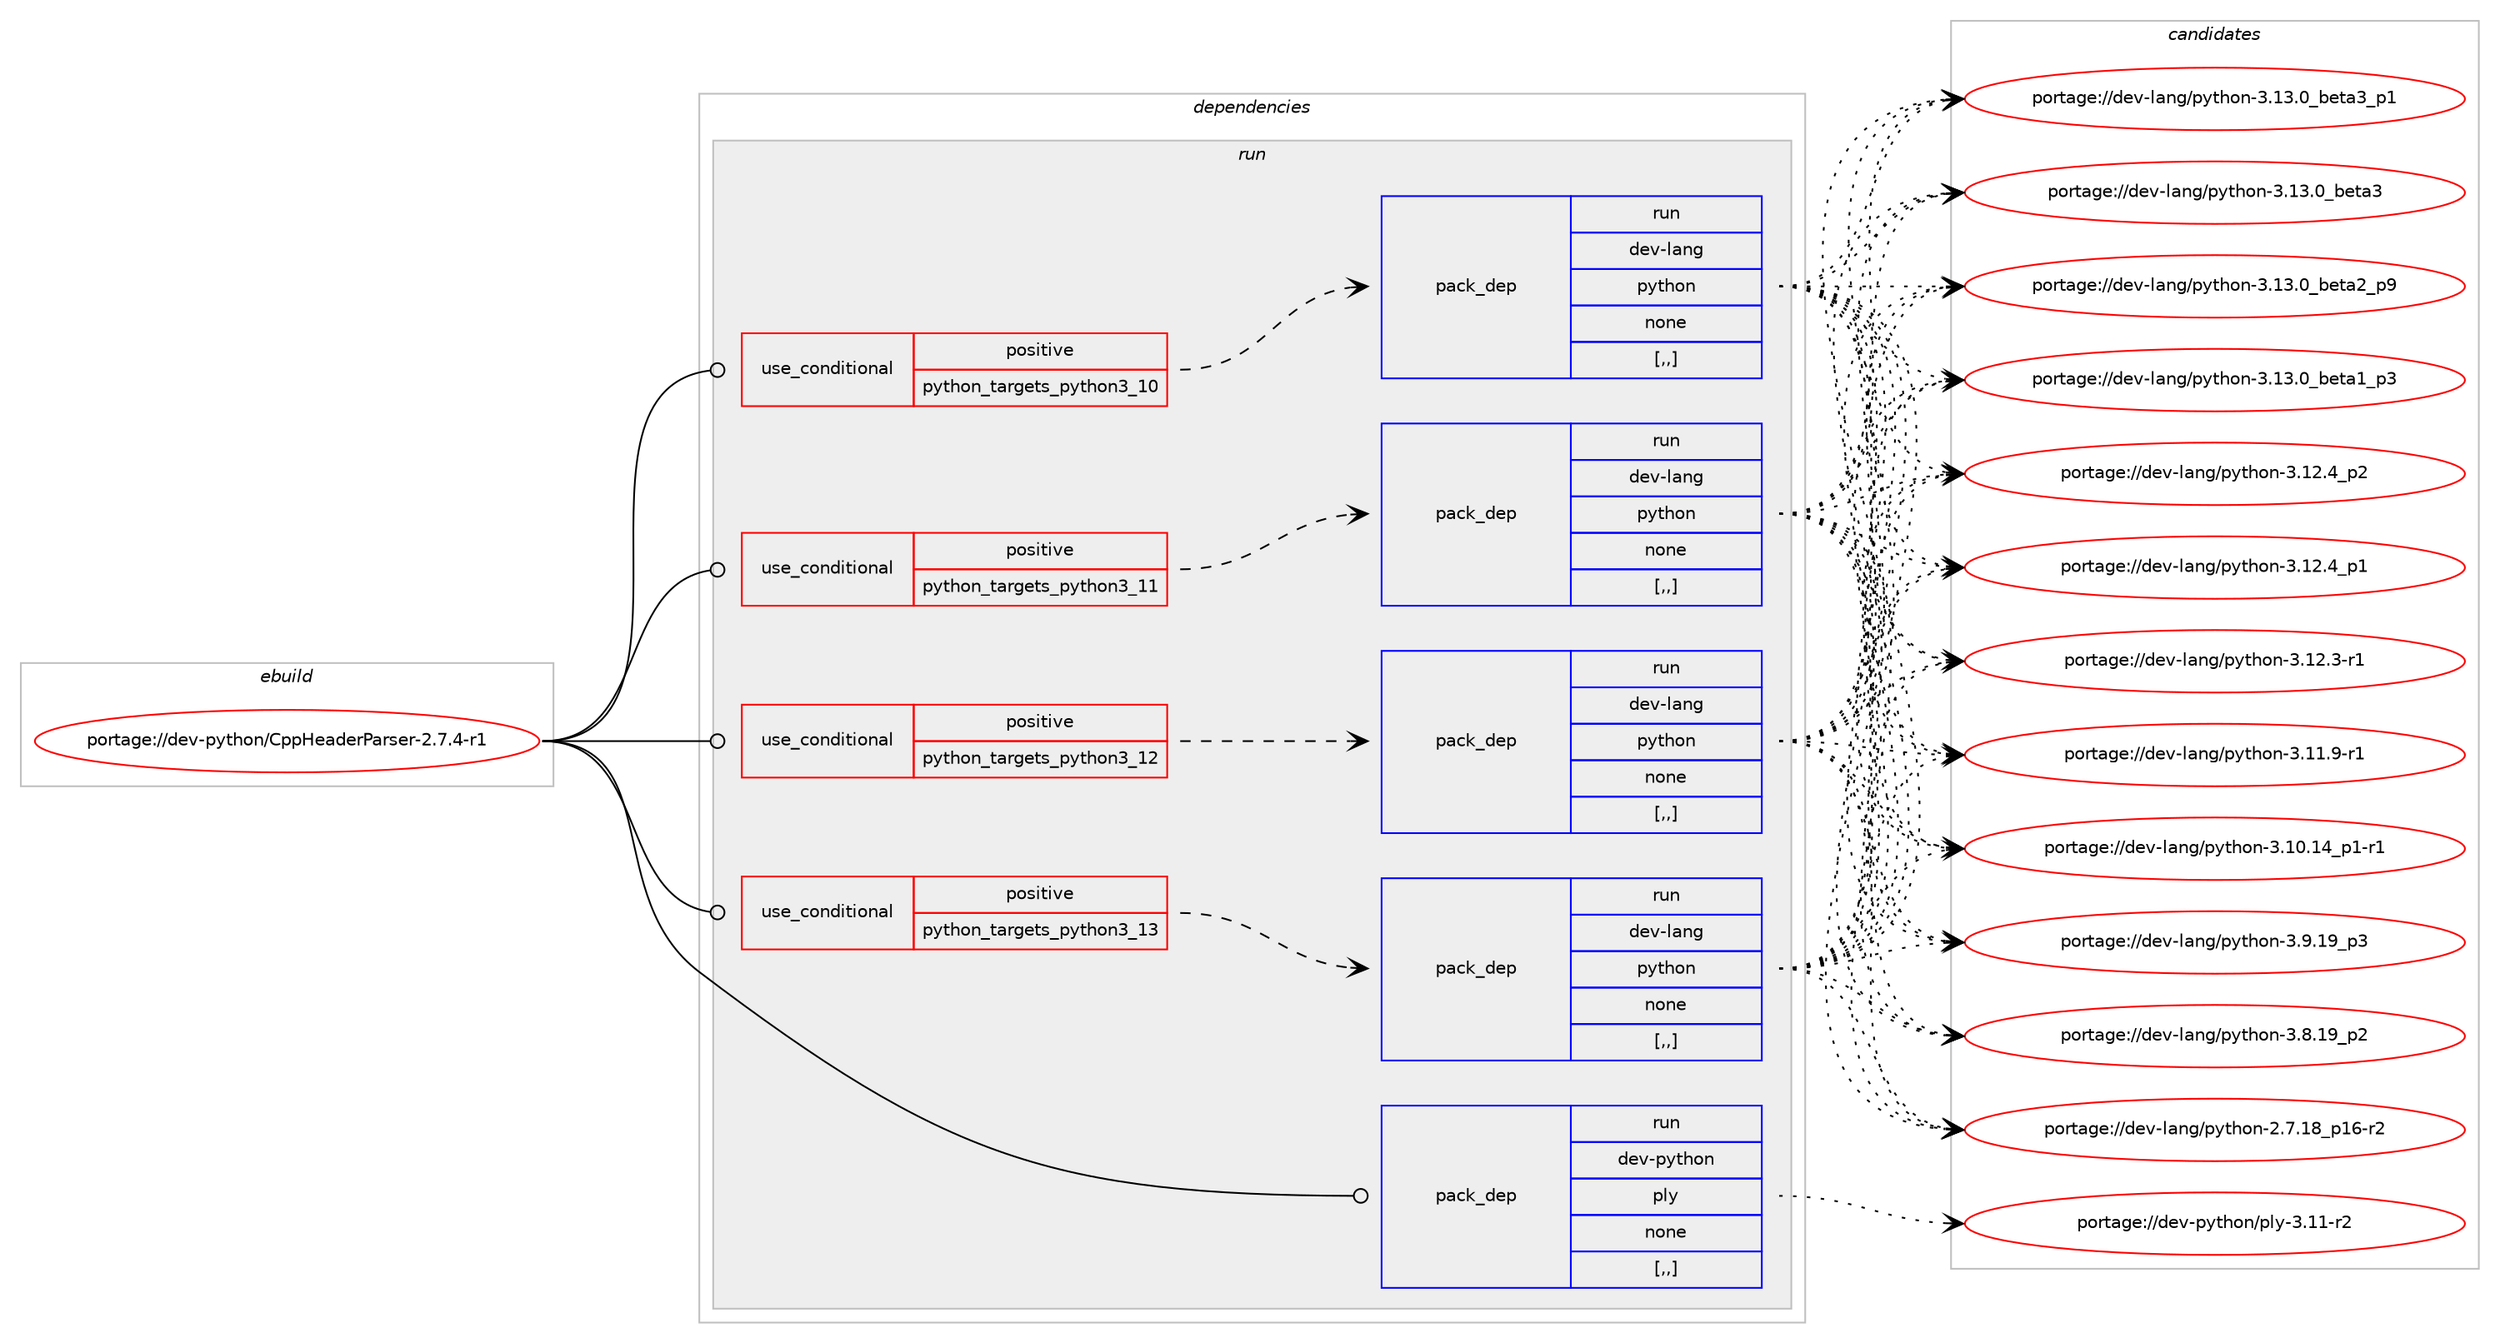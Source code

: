 digraph prolog {

# *************
# Graph options
# *************

newrank=true;
concentrate=true;
compound=true;
graph [rankdir=LR,fontname=Helvetica,fontsize=10,ranksep=1.5];#, ranksep=2.5, nodesep=0.2];
edge  [arrowhead=vee];
node  [fontname=Helvetica,fontsize=10];

# **********
# The ebuild
# **********

subgraph cluster_leftcol {
color=gray;
label=<<i>ebuild</i>>;
id [label="portage://dev-python/CppHeaderParser-2.7.4-r1", color=red, width=4, href="../dev-python/CppHeaderParser-2.7.4-r1.svg"];
}

# ****************
# The dependencies
# ****************

subgraph cluster_midcol {
color=gray;
label=<<i>dependencies</i>>;
subgraph cluster_compile {
fillcolor="#eeeeee";
style=filled;
label=<<i>compile</i>>;
}
subgraph cluster_compileandrun {
fillcolor="#eeeeee";
style=filled;
label=<<i>compile and run</i>>;
}
subgraph cluster_run {
fillcolor="#eeeeee";
style=filled;
label=<<i>run</i>>;
subgraph cond30407 {
dependency140553 [label=<<TABLE BORDER="0" CELLBORDER="1" CELLSPACING="0" CELLPADDING="4"><TR><TD ROWSPAN="3" CELLPADDING="10">use_conditional</TD></TR><TR><TD>positive</TD></TR><TR><TD>python_targets_python3_10</TD></TR></TABLE>>, shape=none, color=red];
subgraph pack108904 {
dependency140554 [label=<<TABLE BORDER="0" CELLBORDER="1" CELLSPACING="0" CELLPADDING="4" WIDTH="220"><TR><TD ROWSPAN="6" CELLPADDING="30">pack_dep</TD></TR><TR><TD WIDTH="110">run</TD></TR><TR><TD>dev-lang</TD></TR><TR><TD>python</TD></TR><TR><TD>none</TD></TR><TR><TD>[,,]</TD></TR></TABLE>>, shape=none, color=blue];
}
dependency140553:e -> dependency140554:w [weight=20,style="dashed",arrowhead="vee"];
}
id:e -> dependency140553:w [weight=20,style="solid",arrowhead="odot"];
subgraph cond30408 {
dependency140555 [label=<<TABLE BORDER="0" CELLBORDER="1" CELLSPACING="0" CELLPADDING="4"><TR><TD ROWSPAN="3" CELLPADDING="10">use_conditional</TD></TR><TR><TD>positive</TD></TR><TR><TD>python_targets_python3_11</TD></TR></TABLE>>, shape=none, color=red];
subgraph pack108905 {
dependency140556 [label=<<TABLE BORDER="0" CELLBORDER="1" CELLSPACING="0" CELLPADDING="4" WIDTH="220"><TR><TD ROWSPAN="6" CELLPADDING="30">pack_dep</TD></TR><TR><TD WIDTH="110">run</TD></TR><TR><TD>dev-lang</TD></TR><TR><TD>python</TD></TR><TR><TD>none</TD></TR><TR><TD>[,,]</TD></TR></TABLE>>, shape=none, color=blue];
}
dependency140555:e -> dependency140556:w [weight=20,style="dashed",arrowhead="vee"];
}
id:e -> dependency140555:w [weight=20,style="solid",arrowhead="odot"];
subgraph cond30409 {
dependency140557 [label=<<TABLE BORDER="0" CELLBORDER="1" CELLSPACING="0" CELLPADDING="4"><TR><TD ROWSPAN="3" CELLPADDING="10">use_conditional</TD></TR><TR><TD>positive</TD></TR><TR><TD>python_targets_python3_12</TD></TR></TABLE>>, shape=none, color=red];
subgraph pack108906 {
dependency140558 [label=<<TABLE BORDER="0" CELLBORDER="1" CELLSPACING="0" CELLPADDING="4" WIDTH="220"><TR><TD ROWSPAN="6" CELLPADDING="30">pack_dep</TD></TR><TR><TD WIDTH="110">run</TD></TR><TR><TD>dev-lang</TD></TR><TR><TD>python</TD></TR><TR><TD>none</TD></TR><TR><TD>[,,]</TD></TR></TABLE>>, shape=none, color=blue];
}
dependency140557:e -> dependency140558:w [weight=20,style="dashed",arrowhead="vee"];
}
id:e -> dependency140557:w [weight=20,style="solid",arrowhead="odot"];
subgraph cond30410 {
dependency140559 [label=<<TABLE BORDER="0" CELLBORDER="1" CELLSPACING="0" CELLPADDING="4"><TR><TD ROWSPAN="3" CELLPADDING="10">use_conditional</TD></TR><TR><TD>positive</TD></TR><TR><TD>python_targets_python3_13</TD></TR></TABLE>>, shape=none, color=red];
subgraph pack108907 {
dependency140560 [label=<<TABLE BORDER="0" CELLBORDER="1" CELLSPACING="0" CELLPADDING="4" WIDTH="220"><TR><TD ROWSPAN="6" CELLPADDING="30">pack_dep</TD></TR><TR><TD WIDTH="110">run</TD></TR><TR><TD>dev-lang</TD></TR><TR><TD>python</TD></TR><TR><TD>none</TD></TR><TR><TD>[,,]</TD></TR></TABLE>>, shape=none, color=blue];
}
dependency140559:e -> dependency140560:w [weight=20,style="dashed",arrowhead="vee"];
}
id:e -> dependency140559:w [weight=20,style="solid",arrowhead="odot"];
subgraph pack108908 {
dependency140561 [label=<<TABLE BORDER="0" CELLBORDER="1" CELLSPACING="0" CELLPADDING="4" WIDTH="220"><TR><TD ROWSPAN="6" CELLPADDING="30">pack_dep</TD></TR><TR><TD WIDTH="110">run</TD></TR><TR><TD>dev-python</TD></TR><TR><TD>ply</TD></TR><TR><TD>none</TD></TR><TR><TD>[,,]</TD></TR></TABLE>>, shape=none, color=blue];
}
id:e -> dependency140561:w [weight=20,style="solid",arrowhead="odot"];
}
}

# **************
# The candidates
# **************

subgraph cluster_choices {
rank=same;
color=gray;
label=<<i>candidates</i>>;

subgraph choice108904 {
color=black;
nodesep=1;
choice10010111845108971101034711212111610411111045514649514648959810111697519511249 [label="portage://dev-lang/python-3.13.0_beta3_p1", color=red, width=4,href="../dev-lang/python-3.13.0_beta3_p1.svg"];
choice1001011184510897110103471121211161041111104551464951464895981011169751 [label="portage://dev-lang/python-3.13.0_beta3", color=red, width=4,href="../dev-lang/python-3.13.0_beta3.svg"];
choice10010111845108971101034711212111610411111045514649514648959810111697509511257 [label="portage://dev-lang/python-3.13.0_beta2_p9", color=red, width=4,href="../dev-lang/python-3.13.0_beta2_p9.svg"];
choice10010111845108971101034711212111610411111045514649514648959810111697499511251 [label="portage://dev-lang/python-3.13.0_beta1_p3", color=red, width=4,href="../dev-lang/python-3.13.0_beta1_p3.svg"];
choice100101118451089711010347112121116104111110455146495046529511250 [label="portage://dev-lang/python-3.12.4_p2", color=red, width=4,href="../dev-lang/python-3.12.4_p2.svg"];
choice100101118451089711010347112121116104111110455146495046529511249 [label="portage://dev-lang/python-3.12.4_p1", color=red, width=4,href="../dev-lang/python-3.12.4_p1.svg"];
choice100101118451089711010347112121116104111110455146495046514511449 [label="portage://dev-lang/python-3.12.3-r1", color=red, width=4,href="../dev-lang/python-3.12.3-r1.svg"];
choice100101118451089711010347112121116104111110455146494946574511449 [label="portage://dev-lang/python-3.11.9-r1", color=red, width=4,href="../dev-lang/python-3.11.9-r1.svg"];
choice100101118451089711010347112121116104111110455146494846495295112494511449 [label="portage://dev-lang/python-3.10.14_p1-r1", color=red, width=4,href="../dev-lang/python-3.10.14_p1-r1.svg"];
choice100101118451089711010347112121116104111110455146574649579511251 [label="portage://dev-lang/python-3.9.19_p3", color=red, width=4,href="../dev-lang/python-3.9.19_p3.svg"];
choice100101118451089711010347112121116104111110455146564649579511250 [label="portage://dev-lang/python-3.8.19_p2", color=red, width=4,href="../dev-lang/python-3.8.19_p2.svg"];
choice100101118451089711010347112121116104111110455046554649569511249544511450 [label="portage://dev-lang/python-2.7.18_p16-r2", color=red, width=4,href="../dev-lang/python-2.7.18_p16-r2.svg"];
dependency140554:e -> choice10010111845108971101034711212111610411111045514649514648959810111697519511249:w [style=dotted,weight="100"];
dependency140554:e -> choice1001011184510897110103471121211161041111104551464951464895981011169751:w [style=dotted,weight="100"];
dependency140554:e -> choice10010111845108971101034711212111610411111045514649514648959810111697509511257:w [style=dotted,weight="100"];
dependency140554:e -> choice10010111845108971101034711212111610411111045514649514648959810111697499511251:w [style=dotted,weight="100"];
dependency140554:e -> choice100101118451089711010347112121116104111110455146495046529511250:w [style=dotted,weight="100"];
dependency140554:e -> choice100101118451089711010347112121116104111110455146495046529511249:w [style=dotted,weight="100"];
dependency140554:e -> choice100101118451089711010347112121116104111110455146495046514511449:w [style=dotted,weight="100"];
dependency140554:e -> choice100101118451089711010347112121116104111110455146494946574511449:w [style=dotted,weight="100"];
dependency140554:e -> choice100101118451089711010347112121116104111110455146494846495295112494511449:w [style=dotted,weight="100"];
dependency140554:e -> choice100101118451089711010347112121116104111110455146574649579511251:w [style=dotted,weight="100"];
dependency140554:e -> choice100101118451089711010347112121116104111110455146564649579511250:w [style=dotted,weight="100"];
dependency140554:e -> choice100101118451089711010347112121116104111110455046554649569511249544511450:w [style=dotted,weight="100"];
}
subgraph choice108905 {
color=black;
nodesep=1;
choice10010111845108971101034711212111610411111045514649514648959810111697519511249 [label="portage://dev-lang/python-3.13.0_beta3_p1", color=red, width=4,href="../dev-lang/python-3.13.0_beta3_p1.svg"];
choice1001011184510897110103471121211161041111104551464951464895981011169751 [label="portage://dev-lang/python-3.13.0_beta3", color=red, width=4,href="../dev-lang/python-3.13.0_beta3.svg"];
choice10010111845108971101034711212111610411111045514649514648959810111697509511257 [label="portage://dev-lang/python-3.13.0_beta2_p9", color=red, width=4,href="../dev-lang/python-3.13.0_beta2_p9.svg"];
choice10010111845108971101034711212111610411111045514649514648959810111697499511251 [label="portage://dev-lang/python-3.13.0_beta1_p3", color=red, width=4,href="../dev-lang/python-3.13.0_beta1_p3.svg"];
choice100101118451089711010347112121116104111110455146495046529511250 [label="portage://dev-lang/python-3.12.4_p2", color=red, width=4,href="../dev-lang/python-3.12.4_p2.svg"];
choice100101118451089711010347112121116104111110455146495046529511249 [label="portage://dev-lang/python-3.12.4_p1", color=red, width=4,href="../dev-lang/python-3.12.4_p1.svg"];
choice100101118451089711010347112121116104111110455146495046514511449 [label="portage://dev-lang/python-3.12.3-r1", color=red, width=4,href="../dev-lang/python-3.12.3-r1.svg"];
choice100101118451089711010347112121116104111110455146494946574511449 [label="portage://dev-lang/python-3.11.9-r1", color=red, width=4,href="../dev-lang/python-3.11.9-r1.svg"];
choice100101118451089711010347112121116104111110455146494846495295112494511449 [label="portage://dev-lang/python-3.10.14_p1-r1", color=red, width=4,href="../dev-lang/python-3.10.14_p1-r1.svg"];
choice100101118451089711010347112121116104111110455146574649579511251 [label="portage://dev-lang/python-3.9.19_p3", color=red, width=4,href="../dev-lang/python-3.9.19_p3.svg"];
choice100101118451089711010347112121116104111110455146564649579511250 [label="portage://dev-lang/python-3.8.19_p2", color=red, width=4,href="../dev-lang/python-3.8.19_p2.svg"];
choice100101118451089711010347112121116104111110455046554649569511249544511450 [label="portage://dev-lang/python-2.7.18_p16-r2", color=red, width=4,href="../dev-lang/python-2.7.18_p16-r2.svg"];
dependency140556:e -> choice10010111845108971101034711212111610411111045514649514648959810111697519511249:w [style=dotted,weight="100"];
dependency140556:e -> choice1001011184510897110103471121211161041111104551464951464895981011169751:w [style=dotted,weight="100"];
dependency140556:e -> choice10010111845108971101034711212111610411111045514649514648959810111697509511257:w [style=dotted,weight="100"];
dependency140556:e -> choice10010111845108971101034711212111610411111045514649514648959810111697499511251:w [style=dotted,weight="100"];
dependency140556:e -> choice100101118451089711010347112121116104111110455146495046529511250:w [style=dotted,weight="100"];
dependency140556:e -> choice100101118451089711010347112121116104111110455146495046529511249:w [style=dotted,weight="100"];
dependency140556:e -> choice100101118451089711010347112121116104111110455146495046514511449:w [style=dotted,weight="100"];
dependency140556:e -> choice100101118451089711010347112121116104111110455146494946574511449:w [style=dotted,weight="100"];
dependency140556:e -> choice100101118451089711010347112121116104111110455146494846495295112494511449:w [style=dotted,weight="100"];
dependency140556:e -> choice100101118451089711010347112121116104111110455146574649579511251:w [style=dotted,weight="100"];
dependency140556:e -> choice100101118451089711010347112121116104111110455146564649579511250:w [style=dotted,weight="100"];
dependency140556:e -> choice100101118451089711010347112121116104111110455046554649569511249544511450:w [style=dotted,weight="100"];
}
subgraph choice108906 {
color=black;
nodesep=1;
choice10010111845108971101034711212111610411111045514649514648959810111697519511249 [label="portage://dev-lang/python-3.13.0_beta3_p1", color=red, width=4,href="../dev-lang/python-3.13.0_beta3_p1.svg"];
choice1001011184510897110103471121211161041111104551464951464895981011169751 [label="portage://dev-lang/python-3.13.0_beta3", color=red, width=4,href="../dev-lang/python-3.13.0_beta3.svg"];
choice10010111845108971101034711212111610411111045514649514648959810111697509511257 [label="portage://dev-lang/python-3.13.0_beta2_p9", color=red, width=4,href="../dev-lang/python-3.13.0_beta2_p9.svg"];
choice10010111845108971101034711212111610411111045514649514648959810111697499511251 [label="portage://dev-lang/python-3.13.0_beta1_p3", color=red, width=4,href="../dev-lang/python-3.13.0_beta1_p3.svg"];
choice100101118451089711010347112121116104111110455146495046529511250 [label="portage://dev-lang/python-3.12.4_p2", color=red, width=4,href="../dev-lang/python-3.12.4_p2.svg"];
choice100101118451089711010347112121116104111110455146495046529511249 [label="portage://dev-lang/python-3.12.4_p1", color=red, width=4,href="../dev-lang/python-3.12.4_p1.svg"];
choice100101118451089711010347112121116104111110455146495046514511449 [label="portage://dev-lang/python-3.12.3-r1", color=red, width=4,href="../dev-lang/python-3.12.3-r1.svg"];
choice100101118451089711010347112121116104111110455146494946574511449 [label="portage://dev-lang/python-3.11.9-r1", color=red, width=4,href="../dev-lang/python-3.11.9-r1.svg"];
choice100101118451089711010347112121116104111110455146494846495295112494511449 [label="portage://dev-lang/python-3.10.14_p1-r1", color=red, width=4,href="../dev-lang/python-3.10.14_p1-r1.svg"];
choice100101118451089711010347112121116104111110455146574649579511251 [label="portage://dev-lang/python-3.9.19_p3", color=red, width=4,href="../dev-lang/python-3.9.19_p3.svg"];
choice100101118451089711010347112121116104111110455146564649579511250 [label="portage://dev-lang/python-3.8.19_p2", color=red, width=4,href="../dev-lang/python-3.8.19_p2.svg"];
choice100101118451089711010347112121116104111110455046554649569511249544511450 [label="portage://dev-lang/python-2.7.18_p16-r2", color=red, width=4,href="../dev-lang/python-2.7.18_p16-r2.svg"];
dependency140558:e -> choice10010111845108971101034711212111610411111045514649514648959810111697519511249:w [style=dotted,weight="100"];
dependency140558:e -> choice1001011184510897110103471121211161041111104551464951464895981011169751:w [style=dotted,weight="100"];
dependency140558:e -> choice10010111845108971101034711212111610411111045514649514648959810111697509511257:w [style=dotted,weight="100"];
dependency140558:e -> choice10010111845108971101034711212111610411111045514649514648959810111697499511251:w [style=dotted,weight="100"];
dependency140558:e -> choice100101118451089711010347112121116104111110455146495046529511250:w [style=dotted,weight="100"];
dependency140558:e -> choice100101118451089711010347112121116104111110455146495046529511249:w [style=dotted,weight="100"];
dependency140558:e -> choice100101118451089711010347112121116104111110455146495046514511449:w [style=dotted,weight="100"];
dependency140558:e -> choice100101118451089711010347112121116104111110455146494946574511449:w [style=dotted,weight="100"];
dependency140558:e -> choice100101118451089711010347112121116104111110455146494846495295112494511449:w [style=dotted,weight="100"];
dependency140558:e -> choice100101118451089711010347112121116104111110455146574649579511251:w [style=dotted,weight="100"];
dependency140558:e -> choice100101118451089711010347112121116104111110455146564649579511250:w [style=dotted,weight="100"];
dependency140558:e -> choice100101118451089711010347112121116104111110455046554649569511249544511450:w [style=dotted,weight="100"];
}
subgraph choice108907 {
color=black;
nodesep=1;
choice10010111845108971101034711212111610411111045514649514648959810111697519511249 [label="portage://dev-lang/python-3.13.0_beta3_p1", color=red, width=4,href="../dev-lang/python-3.13.0_beta3_p1.svg"];
choice1001011184510897110103471121211161041111104551464951464895981011169751 [label="portage://dev-lang/python-3.13.0_beta3", color=red, width=4,href="../dev-lang/python-3.13.0_beta3.svg"];
choice10010111845108971101034711212111610411111045514649514648959810111697509511257 [label="portage://dev-lang/python-3.13.0_beta2_p9", color=red, width=4,href="../dev-lang/python-3.13.0_beta2_p9.svg"];
choice10010111845108971101034711212111610411111045514649514648959810111697499511251 [label="portage://dev-lang/python-3.13.0_beta1_p3", color=red, width=4,href="../dev-lang/python-3.13.0_beta1_p3.svg"];
choice100101118451089711010347112121116104111110455146495046529511250 [label="portage://dev-lang/python-3.12.4_p2", color=red, width=4,href="../dev-lang/python-3.12.4_p2.svg"];
choice100101118451089711010347112121116104111110455146495046529511249 [label="portage://dev-lang/python-3.12.4_p1", color=red, width=4,href="../dev-lang/python-3.12.4_p1.svg"];
choice100101118451089711010347112121116104111110455146495046514511449 [label="portage://dev-lang/python-3.12.3-r1", color=red, width=4,href="../dev-lang/python-3.12.3-r1.svg"];
choice100101118451089711010347112121116104111110455146494946574511449 [label="portage://dev-lang/python-3.11.9-r1", color=red, width=4,href="../dev-lang/python-3.11.9-r1.svg"];
choice100101118451089711010347112121116104111110455146494846495295112494511449 [label="portage://dev-lang/python-3.10.14_p1-r1", color=red, width=4,href="../dev-lang/python-3.10.14_p1-r1.svg"];
choice100101118451089711010347112121116104111110455146574649579511251 [label="portage://dev-lang/python-3.9.19_p3", color=red, width=4,href="../dev-lang/python-3.9.19_p3.svg"];
choice100101118451089711010347112121116104111110455146564649579511250 [label="portage://dev-lang/python-3.8.19_p2", color=red, width=4,href="../dev-lang/python-3.8.19_p2.svg"];
choice100101118451089711010347112121116104111110455046554649569511249544511450 [label="portage://dev-lang/python-2.7.18_p16-r2", color=red, width=4,href="../dev-lang/python-2.7.18_p16-r2.svg"];
dependency140560:e -> choice10010111845108971101034711212111610411111045514649514648959810111697519511249:w [style=dotted,weight="100"];
dependency140560:e -> choice1001011184510897110103471121211161041111104551464951464895981011169751:w [style=dotted,weight="100"];
dependency140560:e -> choice10010111845108971101034711212111610411111045514649514648959810111697509511257:w [style=dotted,weight="100"];
dependency140560:e -> choice10010111845108971101034711212111610411111045514649514648959810111697499511251:w [style=dotted,weight="100"];
dependency140560:e -> choice100101118451089711010347112121116104111110455146495046529511250:w [style=dotted,weight="100"];
dependency140560:e -> choice100101118451089711010347112121116104111110455146495046529511249:w [style=dotted,weight="100"];
dependency140560:e -> choice100101118451089711010347112121116104111110455146495046514511449:w [style=dotted,weight="100"];
dependency140560:e -> choice100101118451089711010347112121116104111110455146494946574511449:w [style=dotted,weight="100"];
dependency140560:e -> choice100101118451089711010347112121116104111110455146494846495295112494511449:w [style=dotted,weight="100"];
dependency140560:e -> choice100101118451089711010347112121116104111110455146574649579511251:w [style=dotted,weight="100"];
dependency140560:e -> choice100101118451089711010347112121116104111110455146564649579511250:w [style=dotted,weight="100"];
dependency140560:e -> choice100101118451089711010347112121116104111110455046554649569511249544511450:w [style=dotted,weight="100"];
}
subgraph choice108908 {
color=black;
nodesep=1;
choice100101118451121211161041111104711210812145514649494511450 [label="portage://dev-python/ply-3.11-r2", color=red, width=4,href="../dev-python/ply-3.11-r2.svg"];
dependency140561:e -> choice100101118451121211161041111104711210812145514649494511450:w [style=dotted,weight="100"];
}
}

}
